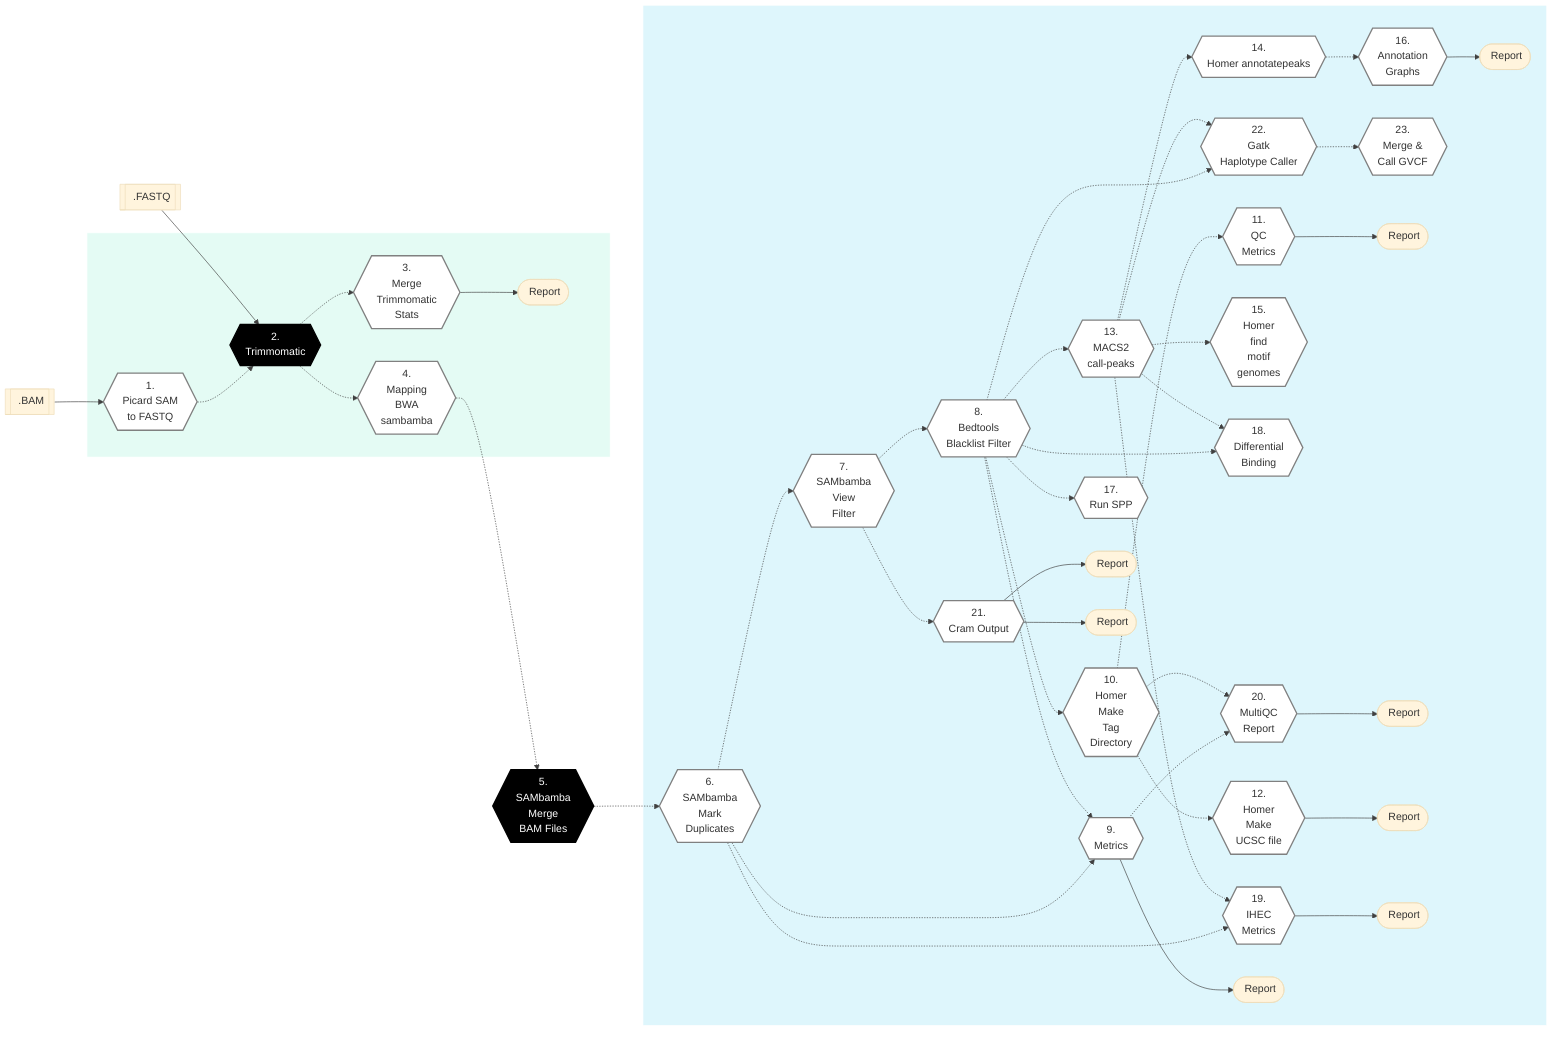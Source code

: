%%{init: {'theme': 'base', 'themeVariables': { 'lineColor': '#404040'}}}%%

        %% GenPipes Schema for chipseq.py
        %% Ref: https://bitbucket.org/mugqic/genpipes/src/master/pipelines/chipseq/
        %% Author Shaloo Shalini <shalz@hotmail.com>

                graph LR
        Node1{{ 1.<br/> Picard SAM <br/>to FASTQ }}:::nodefill
        Node2{{ 2.<br/> Trimmomatic }}:::nodefillblack
        Node3{{ 3.<br/> Merge <br/> Trimmomatic<br/> Stats }}:::nodefill
        Node4{{ 4.<br/> Mapping <br/> BWA <br/> sambamba }}:::nodefill
        Node5{{ 5.<br/> SAMbamba <br/> Merge <br/> BAM Files }}:::nodefillblack
        Node6{{ 6.<br/> SAMbamba <br/> Mark<br/> Duplicates }}:::nodefill
        Node7{{ 7.<br/> SAMbamba <br/> View<br/> Filter }}:::nodefill
        Node8{{ 8.<br/> Bedtools <br/>Blacklist Filter }}:::nodefill
        Node9{{ 9.<br/> Metrics }}:::nodefill
        Node10{{ 10.<br/> Homer <br/>Make <br/>Tag <br/>Directory }}:::nodefill
        Node11{{ 11.<br/> QC <br/> Metrics }}:::nodefill
        Node12{{ 12.<br/> Homer <br/>Make <br/>UCSC file }}:::nodefill
        Node13{{ 13.<br/> MACS2 <br/> call-peaks }}:::nodefill
        Node14{{ 14.<br/> Homer annotatepeaks }}:::nodefill
        Node15{{ 15.<br/> Homer <br/>find <br/> motif <br/>genomes }}:::nodefill
        Node16{{ 16.<br/> Annotation<br/> Graphs }}:::nodefill
        Node17{{ 17.<br/> Run SPP }}:::nodefill
        Node18{{ 18.<br/> Differential <br/>Binding }}:::nodefill
        Node19{{ 19.<br/> IHEC<br/> Metrics }}:::nodefill
        Node20{{ 20.<br/> MultiQC <br/> Report }}:::nodefill
        Node21{{ 21.<br/> Cram Output }}:::nodefill
        Node22{{ 22.<br/> Gatk<br/> Haplotype Caller }}:::nodefill
        Node23{{ 23.<br/> Merge &<br/>Call GVCF }}:::nodefill

        Input1[[fa:fa-file-archive-o .BAM]]
        Input2[[fa:fa-file-archive-o .FASTQ]]
        MTSOutput([fa:fa-sticky-note-o Report ])
        MetOutput([fa:fa-sticky-note-o Report ])
        QCMOutput([fa:fa-sticky-note-o Report ])
        MQCOutput([fa:fa-sticky-note-o Report ])
        HMUFOutput([fa:fa-sticky-note-o Report ])
        AGOutput([fa:fa-sticky-note-o Report ])
        IHECOutput([fa:fa-sticky-note-o Report ])
        CramOutput([fa:fa-sticky-note-o Report ])
        GVCF([fa:fa-sticky-note-o Report ])

        Input1 --> Node1 -.-> Node2
        Input2 --> Node2

        Node2 -.-> Node3 & Node4
        Node4 -.-> Node5 -.-> Node6
        Node6 -.-> Node7 & Node9 & Node19
        Node7 -.-> Node8 & Node21
        Node8 -.-> Node9 & Node10 & Node13 & Node17 & Node18 & Node22
        Node9 -.-> Node20
        Node10 -.-> Node11 & Node12 & Node20
        Node13 -.-> Node14 & Node15 & Node18 & Node19 & Node22
        Node14 -.-> Node16
        Node22 -.-> Node23


        Node3 --> MTSOutput
        Node9 --> MetOutput
        Node11 --> QCMOutput
        Node12 --> HMUFOutput
        Node16 --> AGOutput
        Node19 --> IHECOutput
        Node20 --> MQCOutput
        Node21 --> CramOutput
        Node21 --> GVCF

        subgraph readSetSteps[" "]
          Node1
          Node2
          Node3
          Node4
          MTSOutput
        end
        subgraph sampleSetSteps[" "]
          Node6
          Node7
          Node8
          Node9
          Node10
          Node11
          Node12
          Node13
          Node14
          Node15
          Node16
          Node17
          Node18
          Node19
          Node20
          Node21
          Node22
          Node23
          MTSOutput
          MetOutput
          QCMOutput
          HMUFOutput
          AGOutput
          MQCOutput
          IHECOutput
          CramOutput
          GVCF
        end

        classDef greenRect fill:#E4FBF4,stroke:white
        class readSetSteps greenRect
        classDef blueRect fill:#DEF6FC,stroke:white
        class sampleSetSteps blueRect
        classDef nodefill fill:#ffffff,stroke:gray,stroke-width:2px
        classDef nodefillblack fill:black,stroke:black,color:white,stroke-width:2px